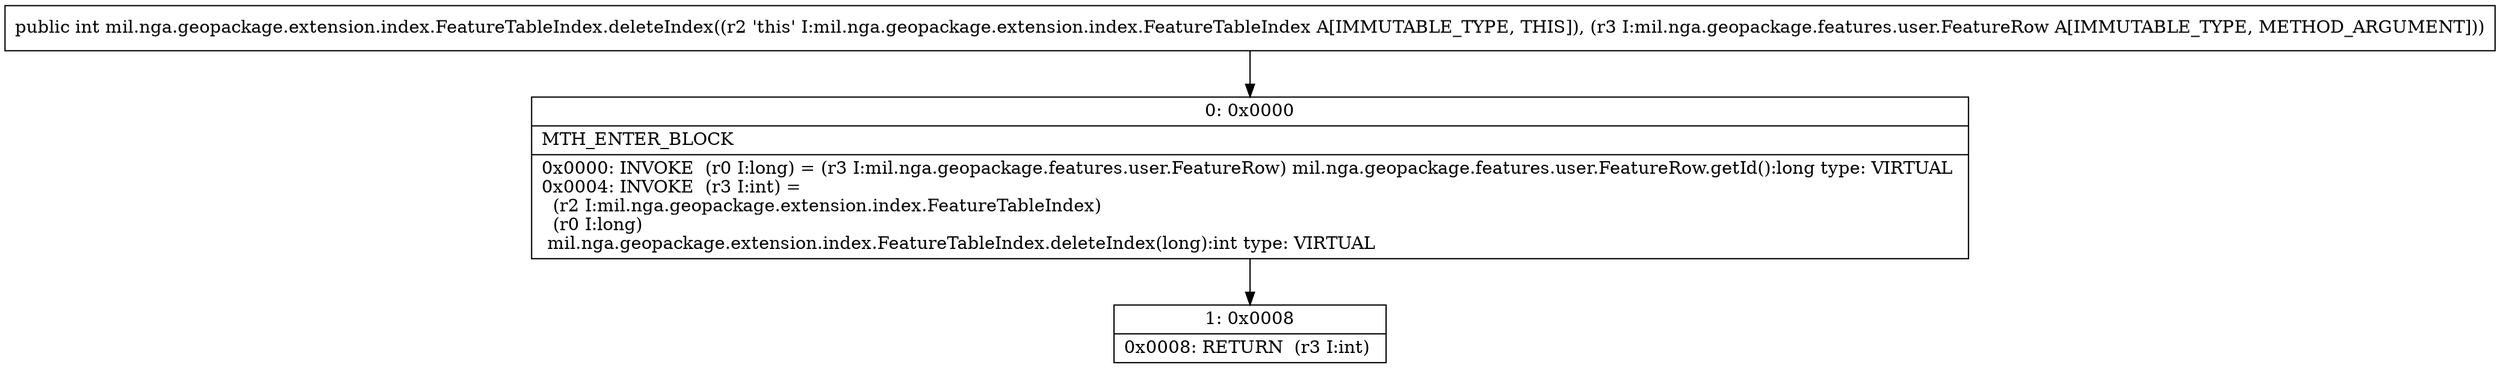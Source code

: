 digraph "CFG formil.nga.geopackage.extension.index.FeatureTableIndex.deleteIndex(Lmil\/nga\/geopackage\/features\/user\/FeatureRow;)I" {
Node_0 [shape=record,label="{0\:\ 0x0000|MTH_ENTER_BLOCK\l|0x0000: INVOKE  (r0 I:long) = (r3 I:mil.nga.geopackage.features.user.FeatureRow) mil.nga.geopackage.features.user.FeatureRow.getId():long type: VIRTUAL \l0x0004: INVOKE  (r3 I:int) = \l  (r2 I:mil.nga.geopackage.extension.index.FeatureTableIndex)\l  (r0 I:long)\l mil.nga.geopackage.extension.index.FeatureTableIndex.deleteIndex(long):int type: VIRTUAL \l}"];
Node_1 [shape=record,label="{1\:\ 0x0008|0x0008: RETURN  (r3 I:int) \l}"];
MethodNode[shape=record,label="{public int mil.nga.geopackage.extension.index.FeatureTableIndex.deleteIndex((r2 'this' I:mil.nga.geopackage.extension.index.FeatureTableIndex A[IMMUTABLE_TYPE, THIS]), (r3 I:mil.nga.geopackage.features.user.FeatureRow A[IMMUTABLE_TYPE, METHOD_ARGUMENT])) }"];
MethodNode -> Node_0;
Node_0 -> Node_1;
}

